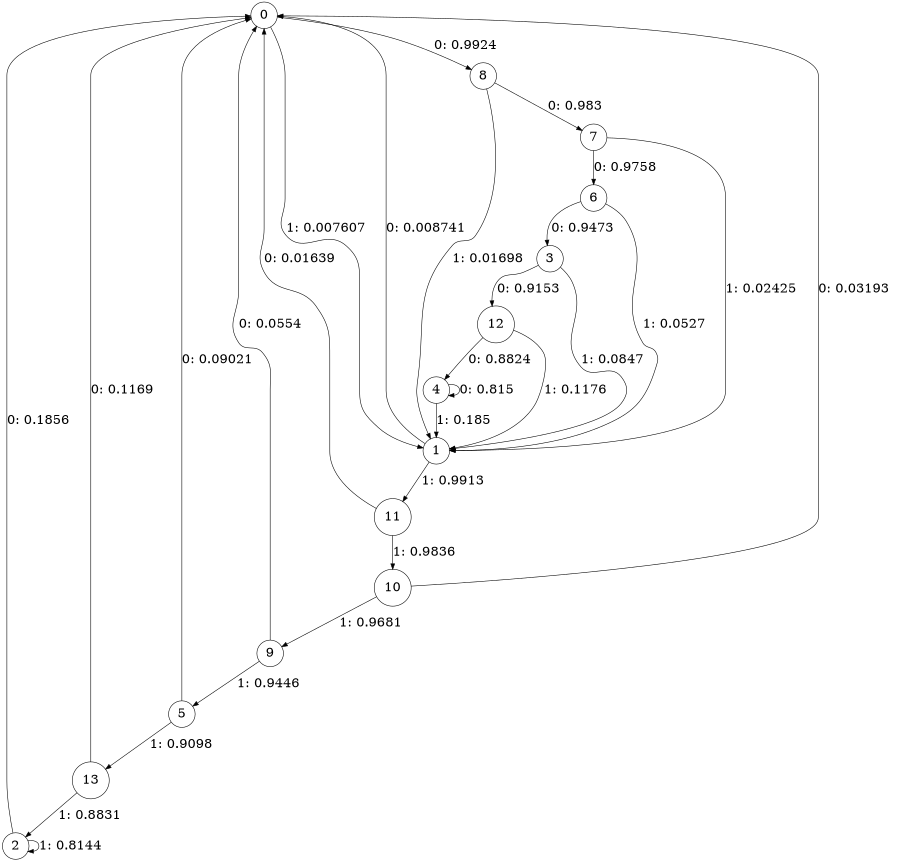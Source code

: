 digraph "ch3_both_grouped_diff_L8" {
size = "6,8.5";
ratio = "fill";
node [shape = circle];
node [fontsize = 24];
edge [fontsize = 24];
0 -> 8 [label = "0: 0.9924   "];
0 -> 1 [label = "1: 0.007607  "];
1 -> 0 [label = "0: 0.008741  "];
1 -> 11 [label = "1: 0.9913   "];
2 -> 0 [label = "0: 0.1856   "];
2 -> 2 [label = "1: 0.8144   "];
3 -> 12 [label = "0: 0.9153   "];
3 -> 1 [label = "1: 0.0847   "];
4 -> 4 [label = "0: 0.815    "];
4 -> 1 [label = "1: 0.185    "];
5 -> 0 [label = "0: 0.09021  "];
5 -> 13 [label = "1: 0.9098   "];
6 -> 3 [label = "0: 0.9473   "];
6 -> 1 [label = "1: 0.0527   "];
7 -> 6 [label = "0: 0.9758   "];
7 -> 1 [label = "1: 0.02425  "];
8 -> 7 [label = "0: 0.983    "];
8 -> 1 [label = "1: 0.01698  "];
9 -> 0 [label = "0: 0.0554   "];
9 -> 5 [label = "1: 0.9446   "];
10 -> 0 [label = "0: 0.03193  "];
10 -> 9 [label = "1: 0.9681   "];
11 -> 0 [label = "0: 0.01639  "];
11 -> 10 [label = "1: 0.9836   "];
12 -> 4 [label = "0: 0.8824   "];
12 -> 1 [label = "1: 0.1176   "];
13 -> 0 [label = "0: 0.1169   "];
13 -> 2 [label = "1: 0.8831   "];
}
